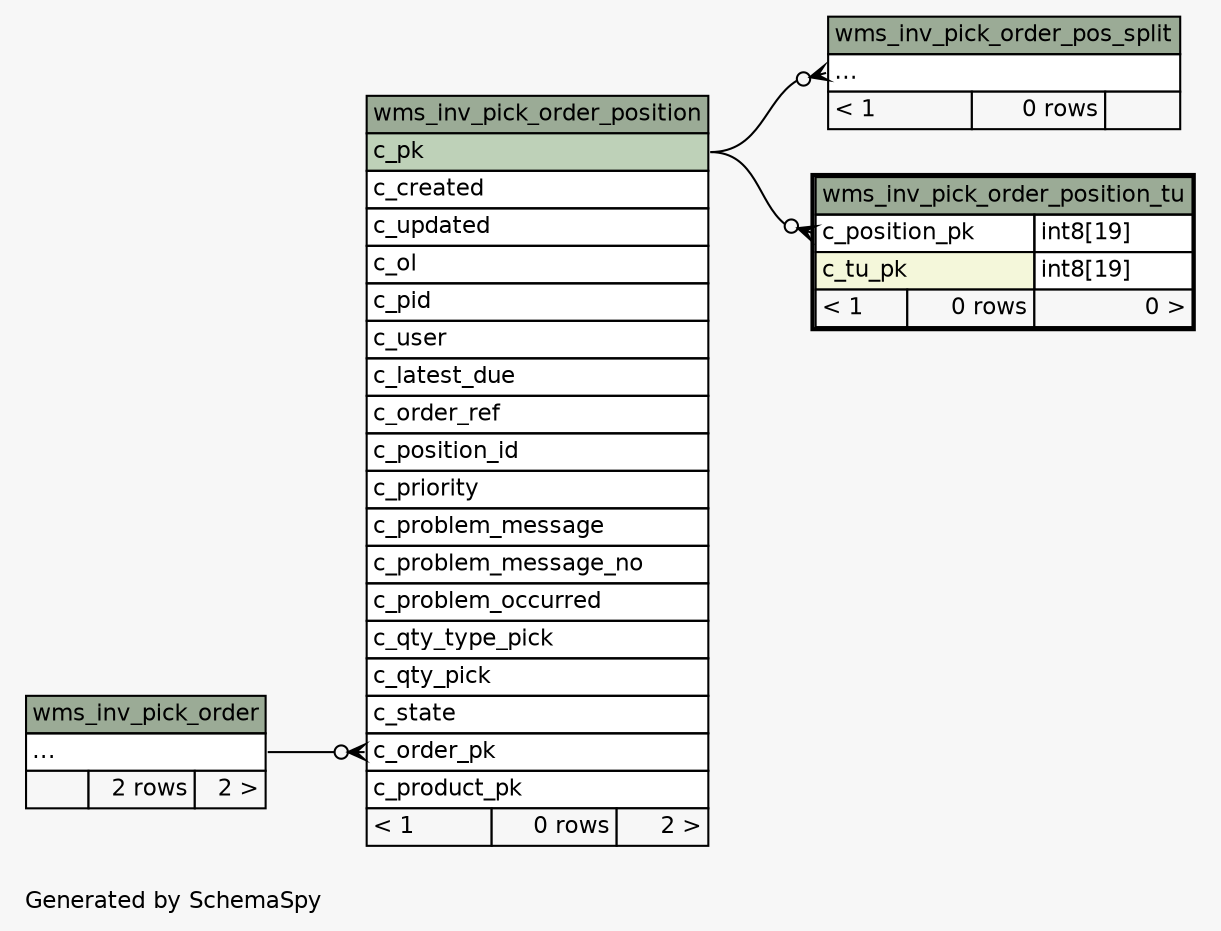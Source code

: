 // dot 7.1.0 on Mac OS X 14.1.1
// SchemaSpy rev Unknown
digraph "twoDegreesRelationshipsDiagram" {
  graph [
    rankdir="RL"
    bgcolor="#f7f7f7"
    label="\nGenerated by SchemaSpy"
    labeljust="l"
    nodesep="0.18"
    ranksep="0.46"
    fontname="Helvetica"
    fontsize="11"
  ];
  node [
    fontname="Helvetica"
    fontsize="11"
    shape="plaintext"
  ];
  edge [
    arrowsize="0.8"
  ];
  "wms_inv_pick_order_pos_split":"elipses":w -> "wms_inv_pick_order_position":"c_pk":e [arrowhead=none dir=back arrowtail=crowodot];
  "wms_inv_pick_order_position":"c_order_pk":w -> "wms_inv_pick_order":"elipses":e [arrowhead=none dir=back arrowtail=crowodot];
  "wms_inv_pick_order_position_tu":"c_position_pk":w -> "wms_inv_pick_order_position":"c_pk":e [arrowhead=none dir=back arrowtail=crowodot];
  "wms_inv_pick_order" [
    label=<
    <TABLE BORDER="0" CELLBORDER="1" CELLSPACING="0" BGCOLOR="#ffffff">
      <TR><TD COLSPAN="3" BGCOLOR="#9bab96" ALIGN="CENTER">wms_inv_pick_order</TD></TR>
      <TR><TD PORT="elipses" COLSPAN="3" ALIGN="LEFT">...</TD></TR>
      <TR><TD ALIGN="LEFT" BGCOLOR="#f7f7f7">  </TD><TD ALIGN="RIGHT" BGCOLOR="#f7f7f7">2 rows</TD><TD ALIGN="RIGHT" BGCOLOR="#f7f7f7">2 &gt;</TD></TR>
    </TABLE>>
    URL="wms_inv_pick_order.html"
    tooltip="wms_inv_pick_order"
  ];
  "wms_inv_pick_order_pos_split" [
    label=<
    <TABLE BORDER="0" CELLBORDER="1" CELLSPACING="0" BGCOLOR="#ffffff">
      <TR><TD COLSPAN="3" BGCOLOR="#9bab96" ALIGN="CENTER">wms_inv_pick_order_pos_split</TD></TR>
      <TR><TD PORT="elipses" COLSPAN="3" ALIGN="LEFT">...</TD></TR>
      <TR><TD ALIGN="LEFT" BGCOLOR="#f7f7f7">&lt; 1</TD><TD ALIGN="RIGHT" BGCOLOR="#f7f7f7">0 rows</TD><TD ALIGN="RIGHT" BGCOLOR="#f7f7f7">  </TD></TR>
    </TABLE>>
    URL="wms_inv_pick_order_pos_split.html"
    tooltip="wms_inv_pick_order_pos_split"
  ];
  "wms_inv_pick_order_position" [
    label=<
    <TABLE BORDER="0" CELLBORDER="1" CELLSPACING="0" BGCOLOR="#ffffff">
      <TR><TD COLSPAN="3" BGCOLOR="#9bab96" ALIGN="CENTER">wms_inv_pick_order_position</TD></TR>
      <TR><TD PORT="c_pk" COLSPAN="3" BGCOLOR="#bed1b8" ALIGN="LEFT">c_pk</TD></TR>
      <TR><TD PORT="c_created" COLSPAN="3" ALIGN="LEFT">c_created</TD></TR>
      <TR><TD PORT="c_updated" COLSPAN="3" ALIGN="LEFT">c_updated</TD></TR>
      <TR><TD PORT="c_ol" COLSPAN="3" ALIGN="LEFT">c_ol</TD></TR>
      <TR><TD PORT="c_pid" COLSPAN="3" ALIGN="LEFT">c_pid</TD></TR>
      <TR><TD PORT="c_user" COLSPAN="3" ALIGN="LEFT">c_user</TD></TR>
      <TR><TD PORT="c_latest_due" COLSPAN="3" ALIGN="LEFT">c_latest_due</TD></TR>
      <TR><TD PORT="c_order_ref" COLSPAN="3" ALIGN="LEFT">c_order_ref</TD></TR>
      <TR><TD PORT="c_position_id" COLSPAN="3" ALIGN="LEFT">c_position_id</TD></TR>
      <TR><TD PORT="c_priority" COLSPAN="3" ALIGN="LEFT">c_priority</TD></TR>
      <TR><TD PORT="c_problem_message" COLSPAN="3" ALIGN="LEFT">c_problem_message</TD></TR>
      <TR><TD PORT="c_problem_message_no" COLSPAN="3" ALIGN="LEFT">c_problem_message_no</TD></TR>
      <TR><TD PORT="c_problem_occurred" COLSPAN="3" ALIGN="LEFT">c_problem_occurred</TD></TR>
      <TR><TD PORT="c_qty_type_pick" COLSPAN="3" ALIGN="LEFT">c_qty_type_pick</TD></TR>
      <TR><TD PORT="c_qty_pick" COLSPAN="3" ALIGN="LEFT">c_qty_pick</TD></TR>
      <TR><TD PORT="c_state" COLSPAN="3" ALIGN="LEFT">c_state</TD></TR>
      <TR><TD PORT="c_order_pk" COLSPAN="3" ALIGN="LEFT">c_order_pk</TD></TR>
      <TR><TD PORT="c_product_pk" COLSPAN="3" ALIGN="LEFT">c_product_pk</TD></TR>
      <TR><TD ALIGN="LEFT" BGCOLOR="#f7f7f7">&lt; 1</TD><TD ALIGN="RIGHT" BGCOLOR="#f7f7f7">0 rows</TD><TD ALIGN="RIGHT" BGCOLOR="#f7f7f7">2 &gt;</TD></TR>
    </TABLE>>
    URL="wms_inv_pick_order_position.html"
    tooltip="wms_inv_pick_order_position"
  ];
  "wms_inv_pick_order_position_tu" [
    label=<
    <TABLE BORDER="2" CELLBORDER="1" CELLSPACING="0" BGCOLOR="#ffffff">
      <TR><TD COLSPAN="3" BGCOLOR="#9bab96" ALIGN="CENTER">wms_inv_pick_order_position_tu</TD></TR>
      <TR><TD PORT="c_position_pk" COLSPAN="2" ALIGN="LEFT">c_position_pk</TD><TD PORT="c_position_pk.type" ALIGN="LEFT">int8[19]</TD></TR>
      <TR><TD PORT="c_tu_pk" COLSPAN="2" BGCOLOR="#f4f7da" ALIGN="LEFT">c_tu_pk</TD><TD PORT="c_tu_pk.type" ALIGN="LEFT">int8[19]</TD></TR>
      <TR><TD ALIGN="LEFT" BGCOLOR="#f7f7f7">&lt; 1</TD><TD ALIGN="RIGHT" BGCOLOR="#f7f7f7">0 rows</TD><TD ALIGN="RIGHT" BGCOLOR="#f7f7f7">0 &gt;</TD></TR>
    </TABLE>>
    URL="wms_inv_pick_order_position_tu.html"
    tooltip="wms_inv_pick_order_position_tu"
  ];
}
